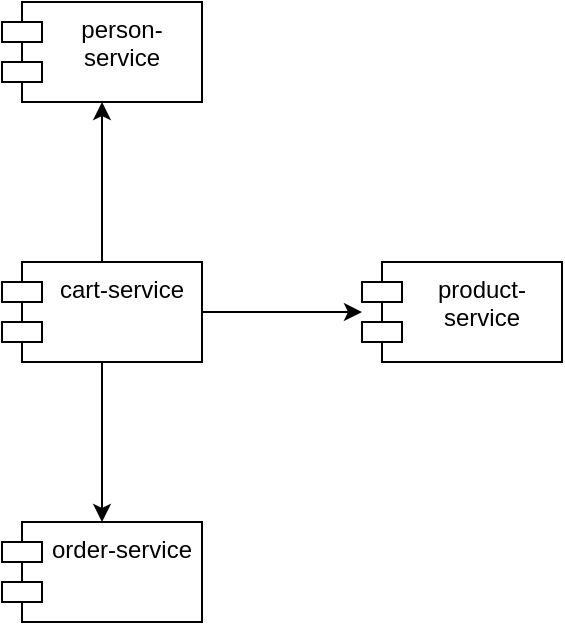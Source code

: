 <mxfile version="23.1.5" type="device">
  <diagram name="Page-1" id="IBKRcUNVdAqnfk5M_Lge">
    <mxGraphModel dx="1486" dy="757" grid="1" gridSize="10" guides="1" tooltips="1" connect="1" arrows="1" fold="1" page="1" pageScale="1" pageWidth="4681" pageHeight="3300" math="0" shadow="0">
      <root>
        <mxCell id="0" />
        <mxCell id="1" parent="0" />
        <mxCell id="9Ny_pZFLT_8qexPegXzt-3" value="" style="edgeStyle=orthogonalEdgeStyle;rounded=0;orthogonalLoop=1;jettySize=auto;html=1;" parent="1" source="9Ny_pZFLT_8qexPegXzt-1" target="9Ny_pZFLT_8qexPegXzt-2" edge="1">
          <mxGeometry relative="1" as="geometry" />
        </mxCell>
        <mxCell id="stjVt8Z1Z_6WJz-xB790-2" value="" style="edgeStyle=orthogonalEdgeStyle;rounded=0;orthogonalLoop=1;jettySize=auto;html=1;" edge="1" parent="1" source="9Ny_pZFLT_8qexPegXzt-1" target="stjVt8Z1Z_6WJz-xB790-1">
          <mxGeometry relative="1" as="geometry" />
        </mxCell>
        <mxCell id="stjVt8Z1Z_6WJz-xB790-4" value="" style="edgeStyle=orthogonalEdgeStyle;rounded=0;orthogonalLoop=1;jettySize=auto;html=1;" edge="1" parent="1" source="9Ny_pZFLT_8qexPegXzt-1" target="stjVt8Z1Z_6WJz-xB790-3">
          <mxGeometry relative="1" as="geometry" />
        </mxCell>
        <mxCell id="9Ny_pZFLT_8qexPegXzt-1" value="cart-service" style="shape=module;align=left;spacingLeft=20;align=center;verticalAlign=top;whiteSpace=wrap;html=1;" parent="1" vertex="1">
          <mxGeometry x="590" y="250" width="100" height="50" as="geometry" />
        </mxCell>
        <mxCell id="9Ny_pZFLT_8qexPegXzt-2" value="product-service" style="shape=module;align=left;spacingLeft=20;align=center;verticalAlign=top;whiteSpace=wrap;html=1;" parent="1" vertex="1">
          <mxGeometry x="770" y="250" width="100" height="50" as="geometry" />
        </mxCell>
        <mxCell id="stjVt8Z1Z_6WJz-xB790-1" value="order-service&lt;div&gt;&lt;br&gt;&lt;/div&gt;" style="shape=module;align=left;spacingLeft=20;align=center;verticalAlign=top;whiteSpace=wrap;html=1;" vertex="1" parent="1">
          <mxGeometry x="590" y="380" width="100" height="50" as="geometry" />
        </mxCell>
        <mxCell id="stjVt8Z1Z_6WJz-xB790-3" value="person-service" style="shape=module;align=left;spacingLeft=20;align=center;verticalAlign=top;whiteSpace=wrap;html=1;" vertex="1" parent="1">
          <mxGeometry x="590" y="120" width="100" height="50" as="geometry" />
        </mxCell>
      </root>
    </mxGraphModel>
  </diagram>
</mxfile>
